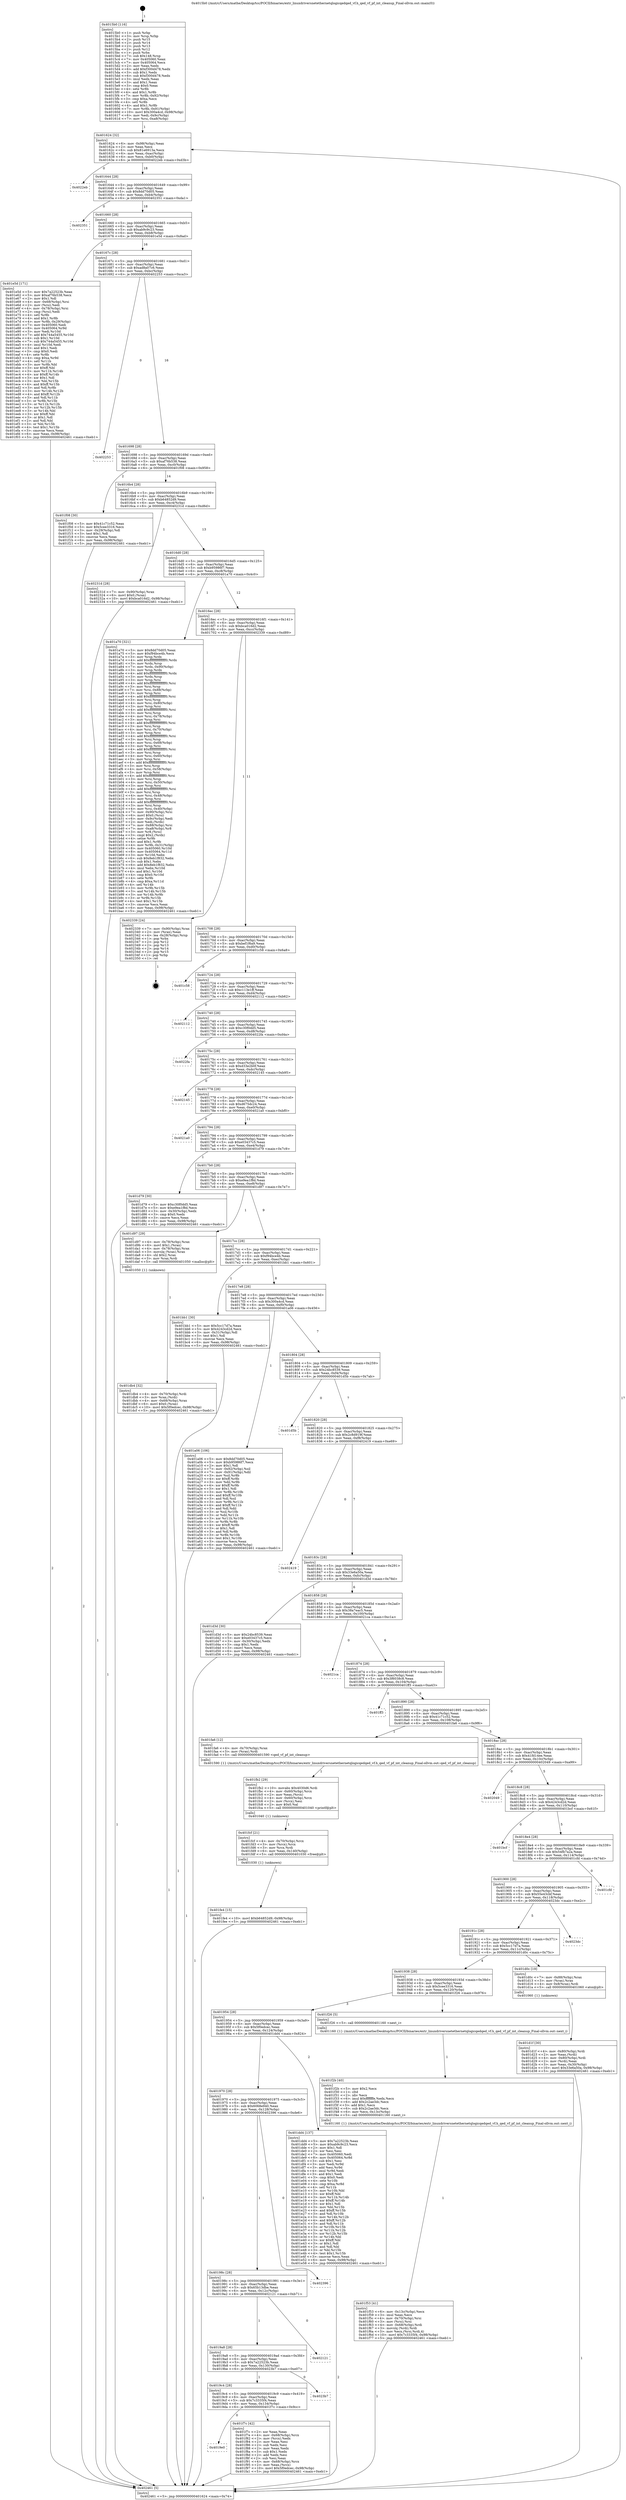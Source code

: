 digraph "0x4015b0" {
  label = "0x4015b0 (/mnt/c/Users/mathe/Desktop/tcc/POCII/binaries/extr_linuxdriversnetethernetqlogicqedqed_vf.h_qed_vf_pf_int_cleanup_Final-ollvm.out::main(0))"
  labelloc = "t"
  node[shape=record]

  Entry [label="",width=0.3,height=0.3,shape=circle,fillcolor=black,style=filled]
  "0x401624" [label="{
     0x401624 [32]\l
     | [instrs]\l
     &nbsp;&nbsp;0x401624 \<+6\>: mov -0x98(%rbp),%eax\l
     &nbsp;&nbsp;0x40162a \<+2\>: mov %eax,%ecx\l
     &nbsp;&nbsp;0x40162c \<+6\>: sub $0x81e6913a,%ecx\l
     &nbsp;&nbsp;0x401632 \<+6\>: mov %eax,-0xac(%rbp)\l
     &nbsp;&nbsp;0x401638 \<+6\>: mov %ecx,-0xb0(%rbp)\l
     &nbsp;&nbsp;0x40163e \<+6\>: je 00000000004022eb \<main+0xd3b\>\l
  }"]
  "0x4022eb" [label="{
     0x4022eb\l
  }", style=dashed]
  "0x401644" [label="{
     0x401644 [28]\l
     | [instrs]\l
     &nbsp;&nbsp;0x401644 \<+5\>: jmp 0000000000401649 \<main+0x99\>\l
     &nbsp;&nbsp;0x401649 \<+6\>: mov -0xac(%rbp),%eax\l
     &nbsp;&nbsp;0x40164f \<+5\>: sub $0x8dd70d05,%eax\l
     &nbsp;&nbsp;0x401654 \<+6\>: mov %eax,-0xb4(%rbp)\l
     &nbsp;&nbsp;0x40165a \<+6\>: je 0000000000402351 \<main+0xda1\>\l
  }"]
  Exit [label="",width=0.3,height=0.3,shape=circle,fillcolor=black,style=filled,peripheries=2]
  "0x402351" [label="{
     0x402351\l
  }", style=dashed]
  "0x401660" [label="{
     0x401660 [28]\l
     | [instrs]\l
     &nbsp;&nbsp;0x401660 \<+5\>: jmp 0000000000401665 \<main+0xb5\>\l
     &nbsp;&nbsp;0x401665 \<+6\>: mov -0xac(%rbp),%eax\l
     &nbsp;&nbsp;0x40166b \<+5\>: sub $0xab9c9c23,%eax\l
     &nbsp;&nbsp;0x401670 \<+6\>: mov %eax,-0xb8(%rbp)\l
     &nbsp;&nbsp;0x401676 \<+6\>: je 0000000000401e5d \<main+0x8ad\>\l
  }"]
  "0x401fe4" [label="{
     0x401fe4 [15]\l
     | [instrs]\l
     &nbsp;&nbsp;0x401fe4 \<+10\>: movl $0xb64852d9,-0x98(%rbp)\l
     &nbsp;&nbsp;0x401fee \<+5\>: jmp 0000000000402461 \<main+0xeb1\>\l
  }"]
  "0x401e5d" [label="{
     0x401e5d [171]\l
     | [instrs]\l
     &nbsp;&nbsp;0x401e5d \<+5\>: mov $0x7a22523b,%eax\l
     &nbsp;&nbsp;0x401e62 \<+5\>: mov $0xaf76b538,%ecx\l
     &nbsp;&nbsp;0x401e67 \<+2\>: mov $0x1,%dl\l
     &nbsp;&nbsp;0x401e69 \<+4\>: mov -0x68(%rbp),%rsi\l
     &nbsp;&nbsp;0x401e6d \<+2\>: mov (%rsi),%edi\l
     &nbsp;&nbsp;0x401e6f \<+4\>: mov -0x78(%rbp),%rsi\l
     &nbsp;&nbsp;0x401e73 \<+2\>: cmp (%rsi),%edi\l
     &nbsp;&nbsp;0x401e75 \<+4\>: setl %r8b\l
     &nbsp;&nbsp;0x401e79 \<+4\>: and $0x1,%r8b\l
     &nbsp;&nbsp;0x401e7d \<+4\>: mov %r8b,-0x29(%rbp)\l
     &nbsp;&nbsp;0x401e81 \<+7\>: mov 0x405060,%edi\l
     &nbsp;&nbsp;0x401e88 \<+8\>: mov 0x405064,%r9d\l
     &nbsp;&nbsp;0x401e90 \<+3\>: mov %edi,%r10d\l
     &nbsp;&nbsp;0x401e93 \<+7\>: add $0x744a5455,%r10d\l
     &nbsp;&nbsp;0x401e9a \<+4\>: sub $0x1,%r10d\l
     &nbsp;&nbsp;0x401e9e \<+7\>: sub $0x744a5455,%r10d\l
     &nbsp;&nbsp;0x401ea5 \<+4\>: imul %r10d,%edi\l
     &nbsp;&nbsp;0x401ea9 \<+3\>: and $0x1,%edi\l
     &nbsp;&nbsp;0x401eac \<+3\>: cmp $0x0,%edi\l
     &nbsp;&nbsp;0x401eaf \<+4\>: sete %r8b\l
     &nbsp;&nbsp;0x401eb3 \<+4\>: cmp $0xa,%r9d\l
     &nbsp;&nbsp;0x401eb7 \<+4\>: setl %r11b\l
     &nbsp;&nbsp;0x401ebb \<+3\>: mov %r8b,%bl\l
     &nbsp;&nbsp;0x401ebe \<+3\>: xor $0xff,%bl\l
     &nbsp;&nbsp;0x401ec1 \<+3\>: mov %r11b,%r14b\l
     &nbsp;&nbsp;0x401ec4 \<+4\>: xor $0xff,%r14b\l
     &nbsp;&nbsp;0x401ec8 \<+3\>: xor $0x1,%dl\l
     &nbsp;&nbsp;0x401ecb \<+3\>: mov %bl,%r15b\l
     &nbsp;&nbsp;0x401ece \<+4\>: and $0xff,%r15b\l
     &nbsp;&nbsp;0x401ed2 \<+3\>: and %dl,%r8b\l
     &nbsp;&nbsp;0x401ed5 \<+3\>: mov %r14b,%r12b\l
     &nbsp;&nbsp;0x401ed8 \<+4\>: and $0xff,%r12b\l
     &nbsp;&nbsp;0x401edc \<+3\>: and %dl,%r11b\l
     &nbsp;&nbsp;0x401edf \<+3\>: or %r8b,%r15b\l
     &nbsp;&nbsp;0x401ee2 \<+3\>: or %r11b,%r12b\l
     &nbsp;&nbsp;0x401ee5 \<+3\>: xor %r12b,%r15b\l
     &nbsp;&nbsp;0x401ee8 \<+3\>: or %r14b,%bl\l
     &nbsp;&nbsp;0x401eeb \<+3\>: xor $0xff,%bl\l
     &nbsp;&nbsp;0x401eee \<+3\>: or $0x1,%dl\l
     &nbsp;&nbsp;0x401ef1 \<+2\>: and %dl,%bl\l
     &nbsp;&nbsp;0x401ef3 \<+3\>: or %bl,%r15b\l
     &nbsp;&nbsp;0x401ef6 \<+4\>: test $0x1,%r15b\l
     &nbsp;&nbsp;0x401efa \<+3\>: cmovne %ecx,%eax\l
     &nbsp;&nbsp;0x401efd \<+6\>: mov %eax,-0x98(%rbp)\l
     &nbsp;&nbsp;0x401f03 \<+5\>: jmp 0000000000402461 \<main+0xeb1\>\l
  }"]
  "0x40167c" [label="{
     0x40167c [28]\l
     | [instrs]\l
     &nbsp;&nbsp;0x40167c \<+5\>: jmp 0000000000401681 \<main+0xd1\>\l
     &nbsp;&nbsp;0x401681 \<+6\>: mov -0xac(%rbp),%eax\l
     &nbsp;&nbsp;0x401687 \<+5\>: sub $0xad8a07c6,%eax\l
     &nbsp;&nbsp;0x40168c \<+6\>: mov %eax,-0xbc(%rbp)\l
     &nbsp;&nbsp;0x401692 \<+6\>: je 0000000000402253 \<main+0xca3\>\l
  }"]
  "0x401fcf" [label="{
     0x401fcf [21]\l
     | [instrs]\l
     &nbsp;&nbsp;0x401fcf \<+4\>: mov -0x70(%rbp),%rcx\l
     &nbsp;&nbsp;0x401fd3 \<+3\>: mov (%rcx),%rcx\l
     &nbsp;&nbsp;0x401fd6 \<+3\>: mov %rcx,%rdi\l
     &nbsp;&nbsp;0x401fd9 \<+6\>: mov %eax,-0x140(%rbp)\l
     &nbsp;&nbsp;0x401fdf \<+5\>: call 0000000000401030 \<free@plt\>\l
     | [calls]\l
     &nbsp;&nbsp;0x401030 \{1\} (unknown)\l
  }"]
  "0x402253" [label="{
     0x402253\l
  }", style=dashed]
  "0x401698" [label="{
     0x401698 [28]\l
     | [instrs]\l
     &nbsp;&nbsp;0x401698 \<+5\>: jmp 000000000040169d \<main+0xed\>\l
     &nbsp;&nbsp;0x40169d \<+6\>: mov -0xac(%rbp),%eax\l
     &nbsp;&nbsp;0x4016a3 \<+5\>: sub $0xaf76b538,%eax\l
     &nbsp;&nbsp;0x4016a8 \<+6\>: mov %eax,-0xc0(%rbp)\l
     &nbsp;&nbsp;0x4016ae \<+6\>: je 0000000000401f08 \<main+0x958\>\l
  }"]
  "0x401fb2" [label="{
     0x401fb2 [29]\l
     | [instrs]\l
     &nbsp;&nbsp;0x401fb2 \<+10\>: movabs $0x4030d6,%rdi\l
     &nbsp;&nbsp;0x401fbc \<+4\>: mov -0x60(%rbp),%rcx\l
     &nbsp;&nbsp;0x401fc0 \<+2\>: mov %eax,(%rcx)\l
     &nbsp;&nbsp;0x401fc2 \<+4\>: mov -0x60(%rbp),%rcx\l
     &nbsp;&nbsp;0x401fc6 \<+2\>: mov (%rcx),%esi\l
     &nbsp;&nbsp;0x401fc8 \<+2\>: mov $0x0,%al\l
     &nbsp;&nbsp;0x401fca \<+5\>: call 0000000000401040 \<printf@plt\>\l
     | [calls]\l
     &nbsp;&nbsp;0x401040 \{1\} (unknown)\l
  }"]
  "0x401f08" [label="{
     0x401f08 [30]\l
     | [instrs]\l
     &nbsp;&nbsp;0x401f08 \<+5\>: mov $0x41c71c52,%eax\l
     &nbsp;&nbsp;0x401f0d \<+5\>: mov $0x5cee3316,%ecx\l
     &nbsp;&nbsp;0x401f12 \<+3\>: mov -0x29(%rbp),%dl\l
     &nbsp;&nbsp;0x401f15 \<+3\>: test $0x1,%dl\l
     &nbsp;&nbsp;0x401f18 \<+3\>: cmovne %ecx,%eax\l
     &nbsp;&nbsp;0x401f1b \<+6\>: mov %eax,-0x98(%rbp)\l
     &nbsp;&nbsp;0x401f21 \<+5\>: jmp 0000000000402461 \<main+0xeb1\>\l
  }"]
  "0x4016b4" [label="{
     0x4016b4 [28]\l
     | [instrs]\l
     &nbsp;&nbsp;0x4016b4 \<+5\>: jmp 00000000004016b9 \<main+0x109\>\l
     &nbsp;&nbsp;0x4016b9 \<+6\>: mov -0xac(%rbp),%eax\l
     &nbsp;&nbsp;0x4016bf \<+5\>: sub $0xb64852d9,%eax\l
     &nbsp;&nbsp;0x4016c4 \<+6\>: mov %eax,-0xc4(%rbp)\l
     &nbsp;&nbsp;0x4016ca \<+6\>: je 000000000040231d \<main+0xd6d\>\l
  }"]
  "0x4019e0" [label="{
     0x4019e0\l
  }", style=dashed]
  "0x40231d" [label="{
     0x40231d [28]\l
     | [instrs]\l
     &nbsp;&nbsp;0x40231d \<+7\>: mov -0x90(%rbp),%rax\l
     &nbsp;&nbsp;0x402324 \<+6\>: movl $0x0,(%rax)\l
     &nbsp;&nbsp;0x40232a \<+10\>: movl $0xbca016d2,-0x98(%rbp)\l
     &nbsp;&nbsp;0x402334 \<+5\>: jmp 0000000000402461 \<main+0xeb1\>\l
  }"]
  "0x4016d0" [label="{
     0x4016d0 [28]\l
     | [instrs]\l
     &nbsp;&nbsp;0x4016d0 \<+5\>: jmp 00000000004016d5 \<main+0x125\>\l
     &nbsp;&nbsp;0x4016d5 \<+6\>: mov -0xac(%rbp),%eax\l
     &nbsp;&nbsp;0x4016db \<+5\>: sub $0xb95986f7,%eax\l
     &nbsp;&nbsp;0x4016e0 \<+6\>: mov %eax,-0xc8(%rbp)\l
     &nbsp;&nbsp;0x4016e6 \<+6\>: je 0000000000401a70 \<main+0x4c0\>\l
  }"]
  "0x401f7c" [label="{
     0x401f7c [42]\l
     | [instrs]\l
     &nbsp;&nbsp;0x401f7c \<+2\>: xor %eax,%eax\l
     &nbsp;&nbsp;0x401f7e \<+4\>: mov -0x68(%rbp),%rcx\l
     &nbsp;&nbsp;0x401f82 \<+2\>: mov (%rcx),%edx\l
     &nbsp;&nbsp;0x401f84 \<+2\>: mov %eax,%esi\l
     &nbsp;&nbsp;0x401f86 \<+2\>: sub %edx,%esi\l
     &nbsp;&nbsp;0x401f88 \<+2\>: mov %eax,%edx\l
     &nbsp;&nbsp;0x401f8a \<+3\>: sub $0x1,%edx\l
     &nbsp;&nbsp;0x401f8d \<+2\>: add %edx,%esi\l
     &nbsp;&nbsp;0x401f8f \<+2\>: sub %esi,%eax\l
     &nbsp;&nbsp;0x401f91 \<+4\>: mov -0x68(%rbp),%rcx\l
     &nbsp;&nbsp;0x401f95 \<+2\>: mov %eax,(%rcx)\l
     &nbsp;&nbsp;0x401f97 \<+10\>: movl $0x5f0edcec,-0x98(%rbp)\l
     &nbsp;&nbsp;0x401fa1 \<+5\>: jmp 0000000000402461 \<main+0xeb1\>\l
  }"]
  "0x401a70" [label="{
     0x401a70 [321]\l
     | [instrs]\l
     &nbsp;&nbsp;0x401a70 \<+5\>: mov $0x8dd70d05,%eax\l
     &nbsp;&nbsp;0x401a75 \<+5\>: mov $0xf94bce4b,%ecx\l
     &nbsp;&nbsp;0x401a7a \<+3\>: mov %rsp,%rdx\l
     &nbsp;&nbsp;0x401a7d \<+4\>: add $0xfffffffffffffff0,%rdx\l
     &nbsp;&nbsp;0x401a81 \<+3\>: mov %rdx,%rsp\l
     &nbsp;&nbsp;0x401a84 \<+7\>: mov %rdx,-0x90(%rbp)\l
     &nbsp;&nbsp;0x401a8b \<+3\>: mov %rsp,%rdx\l
     &nbsp;&nbsp;0x401a8e \<+4\>: add $0xfffffffffffffff0,%rdx\l
     &nbsp;&nbsp;0x401a92 \<+3\>: mov %rdx,%rsp\l
     &nbsp;&nbsp;0x401a95 \<+3\>: mov %rsp,%rsi\l
     &nbsp;&nbsp;0x401a98 \<+4\>: add $0xfffffffffffffff0,%rsi\l
     &nbsp;&nbsp;0x401a9c \<+3\>: mov %rsi,%rsp\l
     &nbsp;&nbsp;0x401a9f \<+7\>: mov %rsi,-0x88(%rbp)\l
     &nbsp;&nbsp;0x401aa6 \<+3\>: mov %rsp,%rsi\l
     &nbsp;&nbsp;0x401aa9 \<+4\>: add $0xfffffffffffffff0,%rsi\l
     &nbsp;&nbsp;0x401aad \<+3\>: mov %rsi,%rsp\l
     &nbsp;&nbsp;0x401ab0 \<+4\>: mov %rsi,-0x80(%rbp)\l
     &nbsp;&nbsp;0x401ab4 \<+3\>: mov %rsp,%rsi\l
     &nbsp;&nbsp;0x401ab7 \<+4\>: add $0xfffffffffffffff0,%rsi\l
     &nbsp;&nbsp;0x401abb \<+3\>: mov %rsi,%rsp\l
     &nbsp;&nbsp;0x401abe \<+4\>: mov %rsi,-0x78(%rbp)\l
     &nbsp;&nbsp;0x401ac2 \<+3\>: mov %rsp,%rsi\l
     &nbsp;&nbsp;0x401ac5 \<+4\>: add $0xfffffffffffffff0,%rsi\l
     &nbsp;&nbsp;0x401ac9 \<+3\>: mov %rsi,%rsp\l
     &nbsp;&nbsp;0x401acc \<+4\>: mov %rsi,-0x70(%rbp)\l
     &nbsp;&nbsp;0x401ad0 \<+3\>: mov %rsp,%rsi\l
     &nbsp;&nbsp;0x401ad3 \<+4\>: add $0xfffffffffffffff0,%rsi\l
     &nbsp;&nbsp;0x401ad7 \<+3\>: mov %rsi,%rsp\l
     &nbsp;&nbsp;0x401ada \<+4\>: mov %rsi,-0x68(%rbp)\l
     &nbsp;&nbsp;0x401ade \<+3\>: mov %rsp,%rsi\l
     &nbsp;&nbsp;0x401ae1 \<+4\>: add $0xfffffffffffffff0,%rsi\l
     &nbsp;&nbsp;0x401ae5 \<+3\>: mov %rsi,%rsp\l
     &nbsp;&nbsp;0x401ae8 \<+4\>: mov %rsi,-0x60(%rbp)\l
     &nbsp;&nbsp;0x401aec \<+3\>: mov %rsp,%rsi\l
     &nbsp;&nbsp;0x401aef \<+4\>: add $0xfffffffffffffff0,%rsi\l
     &nbsp;&nbsp;0x401af3 \<+3\>: mov %rsi,%rsp\l
     &nbsp;&nbsp;0x401af6 \<+4\>: mov %rsi,-0x58(%rbp)\l
     &nbsp;&nbsp;0x401afa \<+3\>: mov %rsp,%rsi\l
     &nbsp;&nbsp;0x401afd \<+4\>: add $0xfffffffffffffff0,%rsi\l
     &nbsp;&nbsp;0x401b01 \<+3\>: mov %rsi,%rsp\l
     &nbsp;&nbsp;0x401b04 \<+4\>: mov %rsi,-0x50(%rbp)\l
     &nbsp;&nbsp;0x401b08 \<+3\>: mov %rsp,%rsi\l
     &nbsp;&nbsp;0x401b0b \<+4\>: add $0xfffffffffffffff0,%rsi\l
     &nbsp;&nbsp;0x401b0f \<+3\>: mov %rsi,%rsp\l
     &nbsp;&nbsp;0x401b12 \<+4\>: mov %rsi,-0x48(%rbp)\l
     &nbsp;&nbsp;0x401b16 \<+3\>: mov %rsp,%rsi\l
     &nbsp;&nbsp;0x401b19 \<+4\>: add $0xfffffffffffffff0,%rsi\l
     &nbsp;&nbsp;0x401b1d \<+3\>: mov %rsi,%rsp\l
     &nbsp;&nbsp;0x401b20 \<+4\>: mov %rsi,-0x40(%rbp)\l
     &nbsp;&nbsp;0x401b24 \<+7\>: mov -0x90(%rbp),%rsi\l
     &nbsp;&nbsp;0x401b2b \<+6\>: movl $0x0,(%rsi)\l
     &nbsp;&nbsp;0x401b31 \<+6\>: mov -0x9c(%rbp),%edi\l
     &nbsp;&nbsp;0x401b37 \<+2\>: mov %edi,(%rdx)\l
     &nbsp;&nbsp;0x401b39 \<+7\>: mov -0x88(%rbp),%rsi\l
     &nbsp;&nbsp;0x401b40 \<+7\>: mov -0xa8(%rbp),%r8\l
     &nbsp;&nbsp;0x401b47 \<+3\>: mov %r8,(%rsi)\l
     &nbsp;&nbsp;0x401b4a \<+3\>: cmpl $0x2,(%rdx)\l
     &nbsp;&nbsp;0x401b4d \<+4\>: setne %r9b\l
     &nbsp;&nbsp;0x401b51 \<+4\>: and $0x1,%r9b\l
     &nbsp;&nbsp;0x401b55 \<+4\>: mov %r9b,-0x31(%rbp)\l
     &nbsp;&nbsp;0x401b59 \<+8\>: mov 0x405060,%r10d\l
     &nbsp;&nbsp;0x401b61 \<+8\>: mov 0x405064,%r11d\l
     &nbsp;&nbsp;0x401b69 \<+3\>: mov %r10d,%ebx\l
     &nbsp;&nbsp;0x401b6c \<+6\>: sub $0x8eb1f832,%ebx\l
     &nbsp;&nbsp;0x401b72 \<+3\>: sub $0x1,%ebx\l
     &nbsp;&nbsp;0x401b75 \<+6\>: add $0x8eb1f832,%ebx\l
     &nbsp;&nbsp;0x401b7b \<+4\>: imul %ebx,%r10d\l
     &nbsp;&nbsp;0x401b7f \<+4\>: and $0x1,%r10d\l
     &nbsp;&nbsp;0x401b83 \<+4\>: cmp $0x0,%r10d\l
     &nbsp;&nbsp;0x401b87 \<+4\>: sete %r9b\l
     &nbsp;&nbsp;0x401b8b \<+4\>: cmp $0xa,%r11d\l
     &nbsp;&nbsp;0x401b8f \<+4\>: setl %r14b\l
     &nbsp;&nbsp;0x401b93 \<+3\>: mov %r9b,%r15b\l
     &nbsp;&nbsp;0x401b96 \<+3\>: and %r14b,%r15b\l
     &nbsp;&nbsp;0x401b99 \<+3\>: xor %r14b,%r9b\l
     &nbsp;&nbsp;0x401b9c \<+3\>: or %r9b,%r15b\l
     &nbsp;&nbsp;0x401b9f \<+4\>: test $0x1,%r15b\l
     &nbsp;&nbsp;0x401ba3 \<+3\>: cmovne %ecx,%eax\l
     &nbsp;&nbsp;0x401ba6 \<+6\>: mov %eax,-0x98(%rbp)\l
     &nbsp;&nbsp;0x401bac \<+5\>: jmp 0000000000402461 \<main+0xeb1\>\l
  }"]
  "0x4016ec" [label="{
     0x4016ec [28]\l
     | [instrs]\l
     &nbsp;&nbsp;0x4016ec \<+5\>: jmp 00000000004016f1 \<main+0x141\>\l
     &nbsp;&nbsp;0x4016f1 \<+6\>: mov -0xac(%rbp),%eax\l
     &nbsp;&nbsp;0x4016f7 \<+5\>: sub $0xbca016d2,%eax\l
     &nbsp;&nbsp;0x4016fc \<+6\>: mov %eax,-0xcc(%rbp)\l
     &nbsp;&nbsp;0x401702 \<+6\>: je 0000000000402339 \<main+0xd89\>\l
  }"]
  "0x4019c4" [label="{
     0x4019c4 [28]\l
     | [instrs]\l
     &nbsp;&nbsp;0x4019c4 \<+5\>: jmp 00000000004019c9 \<main+0x419\>\l
     &nbsp;&nbsp;0x4019c9 \<+6\>: mov -0xac(%rbp),%eax\l
     &nbsp;&nbsp;0x4019cf \<+5\>: sub $0x7c3335f4,%eax\l
     &nbsp;&nbsp;0x4019d4 \<+6\>: mov %eax,-0x134(%rbp)\l
     &nbsp;&nbsp;0x4019da \<+6\>: je 0000000000401f7c \<main+0x9cc\>\l
  }"]
  "0x402339" [label="{
     0x402339 [24]\l
     | [instrs]\l
     &nbsp;&nbsp;0x402339 \<+7\>: mov -0x90(%rbp),%rax\l
     &nbsp;&nbsp;0x402340 \<+2\>: mov (%rax),%eax\l
     &nbsp;&nbsp;0x402342 \<+4\>: lea -0x28(%rbp),%rsp\l
     &nbsp;&nbsp;0x402346 \<+1\>: pop %rbx\l
     &nbsp;&nbsp;0x402347 \<+2\>: pop %r12\l
     &nbsp;&nbsp;0x402349 \<+2\>: pop %r13\l
     &nbsp;&nbsp;0x40234b \<+2\>: pop %r14\l
     &nbsp;&nbsp;0x40234d \<+2\>: pop %r15\l
     &nbsp;&nbsp;0x40234f \<+1\>: pop %rbp\l
     &nbsp;&nbsp;0x402350 \<+1\>: ret\l
  }"]
  "0x401708" [label="{
     0x401708 [28]\l
     | [instrs]\l
     &nbsp;&nbsp;0x401708 \<+5\>: jmp 000000000040170d \<main+0x15d\>\l
     &nbsp;&nbsp;0x40170d \<+6\>: mov -0xac(%rbp),%eax\l
     &nbsp;&nbsp;0x401713 \<+5\>: sub $0xbef1f6a9,%eax\l
     &nbsp;&nbsp;0x401718 \<+6\>: mov %eax,-0xd0(%rbp)\l
     &nbsp;&nbsp;0x40171e \<+6\>: je 0000000000401c58 \<main+0x6a8\>\l
  }"]
  "0x4023b7" [label="{
     0x4023b7\l
  }", style=dashed]
  "0x401c58" [label="{
     0x401c58\l
  }", style=dashed]
  "0x401724" [label="{
     0x401724 [28]\l
     | [instrs]\l
     &nbsp;&nbsp;0x401724 \<+5\>: jmp 0000000000401729 \<main+0x179\>\l
     &nbsp;&nbsp;0x401729 \<+6\>: mov -0xac(%rbp),%eax\l
     &nbsp;&nbsp;0x40172f \<+5\>: sub $0xc113e1ff,%eax\l
     &nbsp;&nbsp;0x401734 \<+6\>: mov %eax,-0xd4(%rbp)\l
     &nbsp;&nbsp;0x40173a \<+6\>: je 0000000000402112 \<main+0xb62\>\l
  }"]
  "0x4019a8" [label="{
     0x4019a8 [28]\l
     | [instrs]\l
     &nbsp;&nbsp;0x4019a8 \<+5\>: jmp 00000000004019ad \<main+0x3fd\>\l
     &nbsp;&nbsp;0x4019ad \<+6\>: mov -0xac(%rbp),%eax\l
     &nbsp;&nbsp;0x4019b3 \<+5\>: sub $0x7a22523b,%eax\l
     &nbsp;&nbsp;0x4019b8 \<+6\>: mov %eax,-0x130(%rbp)\l
     &nbsp;&nbsp;0x4019be \<+6\>: je 00000000004023b7 \<main+0xe07\>\l
  }"]
  "0x402112" [label="{
     0x402112\l
  }", style=dashed]
  "0x401740" [label="{
     0x401740 [28]\l
     | [instrs]\l
     &nbsp;&nbsp;0x401740 \<+5\>: jmp 0000000000401745 \<main+0x195\>\l
     &nbsp;&nbsp;0x401745 \<+6\>: mov -0xac(%rbp),%eax\l
     &nbsp;&nbsp;0x40174b \<+5\>: sub $0xc30f0dd5,%eax\l
     &nbsp;&nbsp;0x401750 \<+6\>: mov %eax,-0xd8(%rbp)\l
     &nbsp;&nbsp;0x401756 \<+6\>: je 00000000004022fa \<main+0xd4a\>\l
  }"]
  "0x402121" [label="{
     0x402121\l
  }", style=dashed]
  "0x4022fa" [label="{
     0x4022fa\l
  }", style=dashed]
  "0x40175c" [label="{
     0x40175c [28]\l
     | [instrs]\l
     &nbsp;&nbsp;0x40175c \<+5\>: jmp 0000000000401761 \<main+0x1b1\>\l
     &nbsp;&nbsp;0x401761 \<+6\>: mov -0xac(%rbp),%eax\l
     &nbsp;&nbsp;0x401767 \<+5\>: sub $0xd33e2b0f,%eax\l
     &nbsp;&nbsp;0x40176c \<+6\>: mov %eax,-0xdc(%rbp)\l
     &nbsp;&nbsp;0x401772 \<+6\>: je 0000000000402145 \<main+0xb95\>\l
  }"]
  "0x40198c" [label="{
     0x40198c [28]\l
     | [instrs]\l
     &nbsp;&nbsp;0x40198c \<+5\>: jmp 0000000000401991 \<main+0x3e1\>\l
     &nbsp;&nbsp;0x401991 \<+6\>: mov -0xac(%rbp),%eax\l
     &nbsp;&nbsp;0x401997 \<+5\>: sub $0x65b13dbe,%eax\l
     &nbsp;&nbsp;0x40199c \<+6\>: mov %eax,-0x12c(%rbp)\l
     &nbsp;&nbsp;0x4019a2 \<+6\>: je 0000000000402121 \<main+0xb71\>\l
  }"]
  "0x402145" [label="{
     0x402145\l
  }", style=dashed]
  "0x401778" [label="{
     0x401778 [28]\l
     | [instrs]\l
     &nbsp;&nbsp;0x401778 \<+5\>: jmp 000000000040177d \<main+0x1cd\>\l
     &nbsp;&nbsp;0x40177d \<+6\>: mov -0xac(%rbp),%eax\l
     &nbsp;&nbsp;0x401783 \<+5\>: sub $0xd675dc24,%eax\l
     &nbsp;&nbsp;0x401788 \<+6\>: mov %eax,-0xe0(%rbp)\l
     &nbsp;&nbsp;0x40178e \<+6\>: je 00000000004021a0 \<main+0xbf0\>\l
  }"]
  "0x402396" [label="{
     0x402396\l
  }", style=dashed]
  "0x4021a0" [label="{
     0x4021a0\l
  }", style=dashed]
  "0x401794" [label="{
     0x401794 [28]\l
     | [instrs]\l
     &nbsp;&nbsp;0x401794 \<+5\>: jmp 0000000000401799 \<main+0x1e9\>\l
     &nbsp;&nbsp;0x401799 \<+6\>: mov -0xac(%rbp),%eax\l
     &nbsp;&nbsp;0x40179f \<+5\>: sub $0xe03437c5,%eax\l
     &nbsp;&nbsp;0x4017a4 \<+6\>: mov %eax,-0xe4(%rbp)\l
     &nbsp;&nbsp;0x4017aa \<+6\>: je 0000000000401d79 \<main+0x7c9\>\l
  }"]
  "0x401f53" [label="{
     0x401f53 [41]\l
     | [instrs]\l
     &nbsp;&nbsp;0x401f53 \<+6\>: mov -0x13c(%rbp),%ecx\l
     &nbsp;&nbsp;0x401f59 \<+3\>: imul %eax,%ecx\l
     &nbsp;&nbsp;0x401f5c \<+4\>: mov -0x70(%rbp),%rsi\l
     &nbsp;&nbsp;0x401f60 \<+3\>: mov (%rsi),%rsi\l
     &nbsp;&nbsp;0x401f63 \<+4\>: mov -0x68(%rbp),%rdi\l
     &nbsp;&nbsp;0x401f67 \<+3\>: movslq (%rdi),%rdi\l
     &nbsp;&nbsp;0x401f6a \<+3\>: mov %ecx,(%rsi,%rdi,4)\l
     &nbsp;&nbsp;0x401f6d \<+10\>: movl $0x7c3335f4,-0x98(%rbp)\l
     &nbsp;&nbsp;0x401f77 \<+5\>: jmp 0000000000402461 \<main+0xeb1\>\l
  }"]
  "0x401d79" [label="{
     0x401d79 [30]\l
     | [instrs]\l
     &nbsp;&nbsp;0x401d79 \<+5\>: mov $0xc30f0dd5,%eax\l
     &nbsp;&nbsp;0x401d7e \<+5\>: mov $0xe9ea1f8d,%ecx\l
     &nbsp;&nbsp;0x401d83 \<+3\>: mov -0x30(%rbp),%edx\l
     &nbsp;&nbsp;0x401d86 \<+3\>: cmp $0x0,%edx\l
     &nbsp;&nbsp;0x401d89 \<+3\>: cmove %ecx,%eax\l
     &nbsp;&nbsp;0x401d8c \<+6\>: mov %eax,-0x98(%rbp)\l
     &nbsp;&nbsp;0x401d92 \<+5\>: jmp 0000000000402461 \<main+0xeb1\>\l
  }"]
  "0x4017b0" [label="{
     0x4017b0 [28]\l
     | [instrs]\l
     &nbsp;&nbsp;0x4017b0 \<+5\>: jmp 00000000004017b5 \<main+0x205\>\l
     &nbsp;&nbsp;0x4017b5 \<+6\>: mov -0xac(%rbp),%eax\l
     &nbsp;&nbsp;0x4017bb \<+5\>: sub $0xe9ea1f8d,%eax\l
     &nbsp;&nbsp;0x4017c0 \<+6\>: mov %eax,-0xe8(%rbp)\l
     &nbsp;&nbsp;0x4017c6 \<+6\>: je 0000000000401d97 \<main+0x7e7\>\l
  }"]
  "0x401f2b" [label="{
     0x401f2b [40]\l
     | [instrs]\l
     &nbsp;&nbsp;0x401f2b \<+5\>: mov $0x2,%ecx\l
     &nbsp;&nbsp;0x401f30 \<+1\>: cltd\l
     &nbsp;&nbsp;0x401f31 \<+2\>: idiv %ecx\l
     &nbsp;&nbsp;0x401f33 \<+6\>: imul $0xfffffffe,%edx,%ecx\l
     &nbsp;&nbsp;0x401f39 \<+6\>: add $0x2c2ae3dc,%ecx\l
     &nbsp;&nbsp;0x401f3f \<+3\>: add $0x1,%ecx\l
     &nbsp;&nbsp;0x401f42 \<+6\>: sub $0x2c2ae3dc,%ecx\l
     &nbsp;&nbsp;0x401f48 \<+6\>: mov %ecx,-0x13c(%rbp)\l
     &nbsp;&nbsp;0x401f4e \<+5\>: call 0000000000401160 \<next_i\>\l
     | [calls]\l
     &nbsp;&nbsp;0x401160 \{1\} (/mnt/c/Users/mathe/Desktop/tcc/POCII/binaries/extr_linuxdriversnetethernetqlogicqedqed_vf.h_qed_vf_pf_int_cleanup_Final-ollvm.out::next_i)\l
  }"]
  "0x401d97" [label="{
     0x401d97 [29]\l
     | [instrs]\l
     &nbsp;&nbsp;0x401d97 \<+4\>: mov -0x78(%rbp),%rax\l
     &nbsp;&nbsp;0x401d9b \<+6\>: movl $0x1,(%rax)\l
     &nbsp;&nbsp;0x401da1 \<+4\>: mov -0x78(%rbp),%rax\l
     &nbsp;&nbsp;0x401da5 \<+3\>: movslq (%rax),%rax\l
     &nbsp;&nbsp;0x401da8 \<+4\>: shl $0x2,%rax\l
     &nbsp;&nbsp;0x401dac \<+3\>: mov %rax,%rdi\l
     &nbsp;&nbsp;0x401daf \<+5\>: call 0000000000401050 \<malloc@plt\>\l
     | [calls]\l
     &nbsp;&nbsp;0x401050 \{1\} (unknown)\l
  }"]
  "0x4017cc" [label="{
     0x4017cc [28]\l
     | [instrs]\l
     &nbsp;&nbsp;0x4017cc \<+5\>: jmp 00000000004017d1 \<main+0x221\>\l
     &nbsp;&nbsp;0x4017d1 \<+6\>: mov -0xac(%rbp),%eax\l
     &nbsp;&nbsp;0x4017d7 \<+5\>: sub $0xf94bce4b,%eax\l
     &nbsp;&nbsp;0x4017dc \<+6\>: mov %eax,-0xec(%rbp)\l
     &nbsp;&nbsp;0x4017e2 \<+6\>: je 0000000000401bb1 \<main+0x601\>\l
  }"]
  "0x401970" [label="{
     0x401970 [28]\l
     | [instrs]\l
     &nbsp;&nbsp;0x401970 \<+5\>: jmp 0000000000401975 \<main+0x3c5\>\l
     &nbsp;&nbsp;0x401975 \<+6\>: mov -0xac(%rbp),%eax\l
     &nbsp;&nbsp;0x40197b \<+5\>: sub $0x6068e940,%eax\l
     &nbsp;&nbsp;0x401980 \<+6\>: mov %eax,-0x128(%rbp)\l
     &nbsp;&nbsp;0x401986 \<+6\>: je 0000000000402396 \<main+0xde6\>\l
  }"]
  "0x401bb1" [label="{
     0x401bb1 [30]\l
     | [instrs]\l
     &nbsp;&nbsp;0x401bb1 \<+5\>: mov $0x5cc17d7a,%eax\l
     &nbsp;&nbsp;0x401bb6 \<+5\>: mov $0x4243cd2d,%ecx\l
     &nbsp;&nbsp;0x401bbb \<+3\>: mov -0x31(%rbp),%dl\l
     &nbsp;&nbsp;0x401bbe \<+3\>: test $0x1,%dl\l
     &nbsp;&nbsp;0x401bc1 \<+3\>: cmovne %ecx,%eax\l
     &nbsp;&nbsp;0x401bc4 \<+6\>: mov %eax,-0x98(%rbp)\l
     &nbsp;&nbsp;0x401bca \<+5\>: jmp 0000000000402461 \<main+0xeb1\>\l
  }"]
  "0x4017e8" [label="{
     0x4017e8 [28]\l
     | [instrs]\l
     &nbsp;&nbsp;0x4017e8 \<+5\>: jmp 00000000004017ed \<main+0x23d\>\l
     &nbsp;&nbsp;0x4017ed \<+6\>: mov -0xac(%rbp),%eax\l
     &nbsp;&nbsp;0x4017f3 \<+5\>: sub $0x300a4cd,%eax\l
     &nbsp;&nbsp;0x4017f8 \<+6\>: mov %eax,-0xf0(%rbp)\l
     &nbsp;&nbsp;0x4017fe \<+6\>: je 0000000000401a06 \<main+0x456\>\l
  }"]
  "0x401dd4" [label="{
     0x401dd4 [137]\l
     | [instrs]\l
     &nbsp;&nbsp;0x401dd4 \<+5\>: mov $0x7a22523b,%eax\l
     &nbsp;&nbsp;0x401dd9 \<+5\>: mov $0xab9c9c23,%ecx\l
     &nbsp;&nbsp;0x401dde \<+2\>: mov $0x1,%dl\l
     &nbsp;&nbsp;0x401de0 \<+2\>: xor %esi,%esi\l
     &nbsp;&nbsp;0x401de2 \<+7\>: mov 0x405060,%edi\l
     &nbsp;&nbsp;0x401de9 \<+8\>: mov 0x405064,%r8d\l
     &nbsp;&nbsp;0x401df1 \<+3\>: sub $0x1,%esi\l
     &nbsp;&nbsp;0x401df4 \<+3\>: mov %edi,%r9d\l
     &nbsp;&nbsp;0x401df7 \<+3\>: add %esi,%r9d\l
     &nbsp;&nbsp;0x401dfa \<+4\>: imul %r9d,%edi\l
     &nbsp;&nbsp;0x401dfe \<+3\>: and $0x1,%edi\l
     &nbsp;&nbsp;0x401e01 \<+3\>: cmp $0x0,%edi\l
     &nbsp;&nbsp;0x401e04 \<+4\>: sete %r10b\l
     &nbsp;&nbsp;0x401e08 \<+4\>: cmp $0xa,%r8d\l
     &nbsp;&nbsp;0x401e0c \<+4\>: setl %r11b\l
     &nbsp;&nbsp;0x401e10 \<+3\>: mov %r10b,%bl\l
     &nbsp;&nbsp;0x401e13 \<+3\>: xor $0xff,%bl\l
     &nbsp;&nbsp;0x401e16 \<+3\>: mov %r11b,%r14b\l
     &nbsp;&nbsp;0x401e19 \<+4\>: xor $0xff,%r14b\l
     &nbsp;&nbsp;0x401e1d \<+3\>: xor $0x1,%dl\l
     &nbsp;&nbsp;0x401e20 \<+3\>: mov %bl,%r15b\l
     &nbsp;&nbsp;0x401e23 \<+4\>: and $0xff,%r15b\l
     &nbsp;&nbsp;0x401e27 \<+3\>: and %dl,%r10b\l
     &nbsp;&nbsp;0x401e2a \<+3\>: mov %r14b,%r12b\l
     &nbsp;&nbsp;0x401e2d \<+4\>: and $0xff,%r12b\l
     &nbsp;&nbsp;0x401e31 \<+3\>: and %dl,%r11b\l
     &nbsp;&nbsp;0x401e34 \<+3\>: or %r10b,%r15b\l
     &nbsp;&nbsp;0x401e37 \<+3\>: or %r11b,%r12b\l
     &nbsp;&nbsp;0x401e3a \<+3\>: xor %r12b,%r15b\l
     &nbsp;&nbsp;0x401e3d \<+3\>: or %r14b,%bl\l
     &nbsp;&nbsp;0x401e40 \<+3\>: xor $0xff,%bl\l
     &nbsp;&nbsp;0x401e43 \<+3\>: or $0x1,%dl\l
     &nbsp;&nbsp;0x401e46 \<+2\>: and %dl,%bl\l
     &nbsp;&nbsp;0x401e48 \<+3\>: or %bl,%r15b\l
     &nbsp;&nbsp;0x401e4b \<+4\>: test $0x1,%r15b\l
     &nbsp;&nbsp;0x401e4f \<+3\>: cmovne %ecx,%eax\l
     &nbsp;&nbsp;0x401e52 \<+6\>: mov %eax,-0x98(%rbp)\l
     &nbsp;&nbsp;0x401e58 \<+5\>: jmp 0000000000402461 \<main+0xeb1\>\l
  }"]
  "0x401a06" [label="{
     0x401a06 [106]\l
     | [instrs]\l
     &nbsp;&nbsp;0x401a06 \<+5\>: mov $0x8dd70d05,%eax\l
     &nbsp;&nbsp;0x401a0b \<+5\>: mov $0xb95986f7,%ecx\l
     &nbsp;&nbsp;0x401a10 \<+2\>: mov $0x1,%dl\l
     &nbsp;&nbsp;0x401a12 \<+7\>: mov -0x92(%rbp),%sil\l
     &nbsp;&nbsp;0x401a19 \<+7\>: mov -0x91(%rbp),%dil\l
     &nbsp;&nbsp;0x401a20 \<+3\>: mov %sil,%r8b\l
     &nbsp;&nbsp;0x401a23 \<+4\>: xor $0xff,%r8b\l
     &nbsp;&nbsp;0x401a27 \<+3\>: mov %dil,%r9b\l
     &nbsp;&nbsp;0x401a2a \<+4\>: xor $0xff,%r9b\l
     &nbsp;&nbsp;0x401a2e \<+3\>: xor $0x1,%dl\l
     &nbsp;&nbsp;0x401a31 \<+3\>: mov %r8b,%r10b\l
     &nbsp;&nbsp;0x401a34 \<+4\>: and $0xff,%r10b\l
     &nbsp;&nbsp;0x401a38 \<+3\>: and %dl,%sil\l
     &nbsp;&nbsp;0x401a3b \<+3\>: mov %r9b,%r11b\l
     &nbsp;&nbsp;0x401a3e \<+4\>: and $0xff,%r11b\l
     &nbsp;&nbsp;0x401a42 \<+3\>: and %dl,%dil\l
     &nbsp;&nbsp;0x401a45 \<+3\>: or %sil,%r10b\l
     &nbsp;&nbsp;0x401a48 \<+3\>: or %dil,%r11b\l
     &nbsp;&nbsp;0x401a4b \<+3\>: xor %r11b,%r10b\l
     &nbsp;&nbsp;0x401a4e \<+3\>: or %r9b,%r8b\l
     &nbsp;&nbsp;0x401a51 \<+4\>: xor $0xff,%r8b\l
     &nbsp;&nbsp;0x401a55 \<+3\>: or $0x1,%dl\l
     &nbsp;&nbsp;0x401a58 \<+3\>: and %dl,%r8b\l
     &nbsp;&nbsp;0x401a5b \<+3\>: or %r8b,%r10b\l
     &nbsp;&nbsp;0x401a5e \<+4\>: test $0x1,%r10b\l
     &nbsp;&nbsp;0x401a62 \<+3\>: cmovne %ecx,%eax\l
     &nbsp;&nbsp;0x401a65 \<+6\>: mov %eax,-0x98(%rbp)\l
     &nbsp;&nbsp;0x401a6b \<+5\>: jmp 0000000000402461 \<main+0xeb1\>\l
  }"]
  "0x401804" [label="{
     0x401804 [28]\l
     | [instrs]\l
     &nbsp;&nbsp;0x401804 \<+5\>: jmp 0000000000401809 \<main+0x259\>\l
     &nbsp;&nbsp;0x401809 \<+6\>: mov -0xac(%rbp),%eax\l
     &nbsp;&nbsp;0x40180f \<+5\>: sub $0x24bc8539,%eax\l
     &nbsp;&nbsp;0x401814 \<+6\>: mov %eax,-0xf4(%rbp)\l
     &nbsp;&nbsp;0x40181a \<+6\>: je 0000000000401d5b \<main+0x7ab\>\l
  }"]
  "0x402461" [label="{
     0x402461 [5]\l
     | [instrs]\l
     &nbsp;&nbsp;0x402461 \<+5\>: jmp 0000000000401624 \<main+0x74\>\l
  }"]
  "0x4015b0" [label="{
     0x4015b0 [116]\l
     | [instrs]\l
     &nbsp;&nbsp;0x4015b0 \<+1\>: push %rbp\l
     &nbsp;&nbsp;0x4015b1 \<+3\>: mov %rsp,%rbp\l
     &nbsp;&nbsp;0x4015b4 \<+2\>: push %r15\l
     &nbsp;&nbsp;0x4015b6 \<+2\>: push %r14\l
     &nbsp;&nbsp;0x4015b8 \<+2\>: push %r13\l
     &nbsp;&nbsp;0x4015ba \<+2\>: push %r12\l
     &nbsp;&nbsp;0x4015bc \<+1\>: push %rbx\l
     &nbsp;&nbsp;0x4015bd \<+7\>: sub $0x148,%rsp\l
     &nbsp;&nbsp;0x4015c4 \<+7\>: mov 0x405060,%eax\l
     &nbsp;&nbsp;0x4015cb \<+7\>: mov 0x405064,%ecx\l
     &nbsp;&nbsp;0x4015d2 \<+2\>: mov %eax,%edx\l
     &nbsp;&nbsp;0x4015d4 \<+6\>: add $0xf300d478,%edx\l
     &nbsp;&nbsp;0x4015da \<+3\>: sub $0x1,%edx\l
     &nbsp;&nbsp;0x4015dd \<+6\>: sub $0xf300d478,%edx\l
     &nbsp;&nbsp;0x4015e3 \<+3\>: imul %edx,%eax\l
     &nbsp;&nbsp;0x4015e6 \<+3\>: and $0x1,%eax\l
     &nbsp;&nbsp;0x4015e9 \<+3\>: cmp $0x0,%eax\l
     &nbsp;&nbsp;0x4015ec \<+4\>: sete %r8b\l
     &nbsp;&nbsp;0x4015f0 \<+4\>: and $0x1,%r8b\l
     &nbsp;&nbsp;0x4015f4 \<+7\>: mov %r8b,-0x92(%rbp)\l
     &nbsp;&nbsp;0x4015fb \<+3\>: cmp $0xa,%ecx\l
     &nbsp;&nbsp;0x4015fe \<+4\>: setl %r8b\l
     &nbsp;&nbsp;0x401602 \<+4\>: and $0x1,%r8b\l
     &nbsp;&nbsp;0x401606 \<+7\>: mov %r8b,-0x91(%rbp)\l
     &nbsp;&nbsp;0x40160d \<+10\>: movl $0x300a4cd,-0x98(%rbp)\l
     &nbsp;&nbsp;0x401617 \<+6\>: mov %edi,-0x9c(%rbp)\l
     &nbsp;&nbsp;0x40161d \<+7\>: mov %rsi,-0xa8(%rbp)\l
  }"]
  "0x401954" [label="{
     0x401954 [28]\l
     | [instrs]\l
     &nbsp;&nbsp;0x401954 \<+5\>: jmp 0000000000401959 \<main+0x3a9\>\l
     &nbsp;&nbsp;0x401959 \<+6\>: mov -0xac(%rbp),%eax\l
     &nbsp;&nbsp;0x40195f \<+5\>: sub $0x5f0edcec,%eax\l
     &nbsp;&nbsp;0x401964 \<+6\>: mov %eax,-0x124(%rbp)\l
     &nbsp;&nbsp;0x40196a \<+6\>: je 0000000000401dd4 \<main+0x824\>\l
  }"]
  "0x401f26" [label="{
     0x401f26 [5]\l
     | [instrs]\l
     &nbsp;&nbsp;0x401f26 \<+5\>: call 0000000000401160 \<next_i\>\l
     | [calls]\l
     &nbsp;&nbsp;0x401160 \{1\} (/mnt/c/Users/mathe/Desktop/tcc/POCII/binaries/extr_linuxdriversnetethernetqlogicqedqed_vf.h_qed_vf_pf_int_cleanup_Final-ollvm.out::next_i)\l
  }"]
  "0x401d5b" [label="{
     0x401d5b\l
  }", style=dashed]
  "0x401820" [label="{
     0x401820 [28]\l
     | [instrs]\l
     &nbsp;&nbsp;0x401820 \<+5\>: jmp 0000000000401825 \<main+0x275\>\l
     &nbsp;&nbsp;0x401825 \<+6\>: mov -0xac(%rbp),%eax\l
     &nbsp;&nbsp;0x40182b \<+5\>: sub $0x2c8d919f,%eax\l
     &nbsp;&nbsp;0x401830 \<+6\>: mov %eax,-0xf8(%rbp)\l
     &nbsp;&nbsp;0x401836 \<+6\>: je 0000000000402419 \<main+0xe69\>\l
  }"]
  "0x401db4" [label="{
     0x401db4 [32]\l
     | [instrs]\l
     &nbsp;&nbsp;0x401db4 \<+4\>: mov -0x70(%rbp),%rdi\l
     &nbsp;&nbsp;0x401db8 \<+3\>: mov %rax,(%rdi)\l
     &nbsp;&nbsp;0x401dbb \<+4\>: mov -0x68(%rbp),%rax\l
     &nbsp;&nbsp;0x401dbf \<+6\>: movl $0x0,(%rax)\l
     &nbsp;&nbsp;0x401dc5 \<+10\>: movl $0x5f0edcec,-0x98(%rbp)\l
     &nbsp;&nbsp;0x401dcf \<+5\>: jmp 0000000000402461 \<main+0xeb1\>\l
  }"]
  "0x402419" [label="{
     0x402419\l
  }", style=dashed]
  "0x40183c" [label="{
     0x40183c [28]\l
     | [instrs]\l
     &nbsp;&nbsp;0x40183c \<+5\>: jmp 0000000000401841 \<main+0x291\>\l
     &nbsp;&nbsp;0x401841 \<+6\>: mov -0xac(%rbp),%eax\l
     &nbsp;&nbsp;0x401847 \<+5\>: sub $0x33e6a50a,%eax\l
     &nbsp;&nbsp;0x40184c \<+6\>: mov %eax,-0xfc(%rbp)\l
     &nbsp;&nbsp;0x401852 \<+6\>: je 0000000000401d3d \<main+0x78d\>\l
  }"]
  "0x401d1f" [label="{
     0x401d1f [30]\l
     | [instrs]\l
     &nbsp;&nbsp;0x401d1f \<+4\>: mov -0x80(%rbp),%rdi\l
     &nbsp;&nbsp;0x401d23 \<+2\>: mov %eax,(%rdi)\l
     &nbsp;&nbsp;0x401d25 \<+4\>: mov -0x80(%rbp),%rdi\l
     &nbsp;&nbsp;0x401d29 \<+2\>: mov (%rdi),%eax\l
     &nbsp;&nbsp;0x401d2b \<+3\>: mov %eax,-0x30(%rbp)\l
     &nbsp;&nbsp;0x401d2e \<+10\>: movl $0x33e6a50a,-0x98(%rbp)\l
     &nbsp;&nbsp;0x401d38 \<+5\>: jmp 0000000000402461 \<main+0xeb1\>\l
  }"]
  "0x401d3d" [label="{
     0x401d3d [30]\l
     | [instrs]\l
     &nbsp;&nbsp;0x401d3d \<+5\>: mov $0x24bc8539,%eax\l
     &nbsp;&nbsp;0x401d42 \<+5\>: mov $0xe03437c5,%ecx\l
     &nbsp;&nbsp;0x401d47 \<+3\>: mov -0x30(%rbp),%edx\l
     &nbsp;&nbsp;0x401d4a \<+3\>: cmp $0x1,%edx\l
     &nbsp;&nbsp;0x401d4d \<+3\>: cmovl %ecx,%eax\l
     &nbsp;&nbsp;0x401d50 \<+6\>: mov %eax,-0x98(%rbp)\l
     &nbsp;&nbsp;0x401d56 \<+5\>: jmp 0000000000402461 \<main+0xeb1\>\l
  }"]
  "0x401858" [label="{
     0x401858 [28]\l
     | [instrs]\l
     &nbsp;&nbsp;0x401858 \<+5\>: jmp 000000000040185d \<main+0x2ad\>\l
     &nbsp;&nbsp;0x40185d \<+6\>: mov -0xac(%rbp),%eax\l
     &nbsp;&nbsp;0x401863 \<+5\>: sub $0x38a7eac5,%eax\l
     &nbsp;&nbsp;0x401868 \<+6\>: mov %eax,-0x100(%rbp)\l
     &nbsp;&nbsp;0x40186e \<+6\>: je 00000000004021ca \<main+0xc1a\>\l
  }"]
  "0x401938" [label="{
     0x401938 [28]\l
     | [instrs]\l
     &nbsp;&nbsp;0x401938 \<+5\>: jmp 000000000040193d \<main+0x38d\>\l
     &nbsp;&nbsp;0x40193d \<+6\>: mov -0xac(%rbp),%eax\l
     &nbsp;&nbsp;0x401943 \<+5\>: sub $0x5cee3316,%eax\l
     &nbsp;&nbsp;0x401948 \<+6\>: mov %eax,-0x120(%rbp)\l
     &nbsp;&nbsp;0x40194e \<+6\>: je 0000000000401f26 \<main+0x976\>\l
  }"]
  "0x4021ca" [label="{
     0x4021ca\l
  }", style=dashed]
  "0x401874" [label="{
     0x401874 [28]\l
     | [instrs]\l
     &nbsp;&nbsp;0x401874 \<+5\>: jmp 0000000000401879 \<main+0x2c9\>\l
     &nbsp;&nbsp;0x401879 \<+6\>: mov -0xac(%rbp),%eax\l
     &nbsp;&nbsp;0x40187f \<+5\>: sub $0x3f6038c8,%eax\l
     &nbsp;&nbsp;0x401884 \<+6\>: mov %eax,-0x104(%rbp)\l
     &nbsp;&nbsp;0x40188a \<+6\>: je 0000000000401ff3 \<main+0xa43\>\l
  }"]
  "0x401d0c" [label="{
     0x401d0c [19]\l
     | [instrs]\l
     &nbsp;&nbsp;0x401d0c \<+7\>: mov -0x88(%rbp),%rax\l
     &nbsp;&nbsp;0x401d13 \<+3\>: mov (%rax),%rax\l
     &nbsp;&nbsp;0x401d16 \<+4\>: mov 0x8(%rax),%rdi\l
     &nbsp;&nbsp;0x401d1a \<+5\>: call 0000000000401060 \<atoi@plt\>\l
     | [calls]\l
     &nbsp;&nbsp;0x401060 \{1\} (unknown)\l
  }"]
  "0x401ff3" [label="{
     0x401ff3\l
  }", style=dashed]
  "0x401890" [label="{
     0x401890 [28]\l
     | [instrs]\l
     &nbsp;&nbsp;0x401890 \<+5\>: jmp 0000000000401895 \<main+0x2e5\>\l
     &nbsp;&nbsp;0x401895 \<+6\>: mov -0xac(%rbp),%eax\l
     &nbsp;&nbsp;0x40189b \<+5\>: sub $0x41c71c52,%eax\l
     &nbsp;&nbsp;0x4018a0 \<+6\>: mov %eax,-0x108(%rbp)\l
     &nbsp;&nbsp;0x4018a6 \<+6\>: je 0000000000401fa6 \<main+0x9f6\>\l
  }"]
  "0x40191c" [label="{
     0x40191c [28]\l
     | [instrs]\l
     &nbsp;&nbsp;0x40191c \<+5\>: jmp 0000000000401921 \<main+0x371\>\l
     &nbsp;&nbsp;0x401921 \<+6\>: mov -0xac(%rbp),%eax\l
     &nbsp;&nbsp;0x401927 \<+5\>: sub $0x5cc17d7a,%eax\l
     &nbsp;&nbsp;0x40192c \<+6\>: mov %eax,-0x11c(%rbp)\l
     &nbsp;&nbsp;0x401932 \<+6\>: je 0000000000401d0c \<main+0x75c\>\l
  }"]
  "0x401fa6" [label="{
     0x401fa6 [12]\l
     | [instrs]\l
     &nbsp;&nbsp;0x401fa6 \<+4\>: mov -0x70(%rbp),%rax\l
     &nbsp;&nbsp;0x401faa \<+3\>: mov (%rax),%rdi\l
     &nbsp;&nbsp;0x401fad \<+5\>: call 0000000000401590 \<qed_vf_pf_int_cleanup\>\l
     | [calls]\l
     &nbsp;&nbsp;0x401590 \{1\} (/mnt/c/Users/mathe/Desktop/tcc/POCII/binaries/extr_linuxdriversnetethernetqlogicqedqed_vf.h_qed_vf_pf_int_cleanup_Final-ollvm.out::qed_vf_pf_int_cleanup)\l
  }"]
  "0x4018ac" [label="{
     0x4018ac [28]\l
     | [instrs]\l
     &nbsp;&nbsp;0x4018ac \<+5\>: jmp 00000000004018b1 \<main+0x301\>\l
     &nbsp;&nbsp;0x4018b1 \<+6\>: mov -0xac(%rbp),%eax\l
     &nbsp;&nbsp;0x4018b7 \<+5\>: sub $0x41fd14ee,%eax\l
     &nbsp;&nbsp;0x4018bc \<+6\>: mov %eax,-0x10c(%rbp)\l
     &nbsp;&nbsp;0x4018c2 \<+6\>: je 0000000000402049 \<main+0xa99\>\l
  }"]
  "0x4023dc" [label="{
     0x4023dc\l
  }", style=dashed]
  "0x402049" [label="{
     0x402049\l
  }", style=dashed]
  "0x4018c8" [label="{
     0x4018c8 [28]\l
     | [instrs]\l
     &nbsp;&nbsp;0x4018c8 \<+5\>: jmp 00000000004018cd \<main+0x31d\>\l
     &nbsp;&nbsp;0x4018cd \<+6\>: mov -0xac(%rbp),%eax\l
     &nbsp;&nbsp;0x4018d3 \<+5\>: sub $0x4243cd2d,%eax\l
     &nbsp;&nbsp;0x4018d8 \<+6\>: mov %eax,-0x110(%rbp)\l
     &nbsp;&nbsp;0x4018de \<+6\>: je 0000000000401bcf \<main+0x61f\>\l
  }"]
  "0x401900" [label="{
     0x401900 [28]\l
     | [instrs]\l
     &nbsp;&nbsp;0x401900 \<+5\>: jmp 0000000000401905 \<main+0x355\>\l
     &nbsp;&nbsp;0x401905 \<+6\>: mov -0xac(%rbp),%eax\l
     &nbsp;&nbsp;0x40190b \<+5\>: sub $0x55e43cbf,%eax\l
     &nbsp;&nbsp;0x401910 \<+6\>: mov %eax,-0x118(%rbp)\l
     &nbsp;&nbsp;0x401916 \<+6\>: je 00000000004023dc \<main+0xe2c\>\l
  }"]
  "0x401bcf" [label="{
     0x401bcf\l
  }", style=dashed]
  "0x4018e4" [label="{
     0x4018e4 [28]\l
     | [instrs]\l
     &nbsp;&nbsp;0x4018e4 \<+5\>: jmp 00000000004018e9 \<main+0x339\>\l
     &nbsp;&nbsp;0x4018e9 \<+6\>: mov -0xac(%rbp),%eax\l
     &nbsp;&nbsp;0x4018ef \<+5\>: sub $0x54fb7a2a,%eax\l
     &nbsp;&nbsp;0x4018f4 \<+6\>: mov %eax,-0x114(%rbp)\l
     &nbsp;&nbsp;0x4018fa \<+6\>: je 0000000000401cfd \<main+0x74d\>\l
  }"]
  "0x401cfd" [label="{
     0x401cfd\l
  }", style=dashed]
  Entry -> "0x4015b0" [label=" 1"]
  "0x401624" -> "0x4022eb" [label=" 0"]
  "0x401624" -> "0x401644" [label=" 18"]
  "0x402339" -> Exit [label=" 1"]
  "0x401644" -> "0x402351" [label=" 0"]
  "0x401644" -> "0x401660" [label=" 18"]
  "0x40231d" -> "0x402461" [label=" 1"]
  "0x401660" -> "0x401e5d" [label=" 2"]
  "0x401660" -> "0x40167c" [label=" 16"]
  "0x401fe4" -> "0x402461" [label=" 1"]
  "0x40167c" -> "0x402253" [label=" 0"]
  "0x40167c" -> "0x401698" [label=" 16"]
  "0x401fcf" -> "0x401fe4" [label=" 1"]
  "0x401698" -> "0x401f08" [label=" 2"]
  "0x401698" -> "0x4016b4" [label=" 14"]
  "0x401fb2" -> "0x401fcf" [label=" 1"]
  "0x4016b4" -> "0x40231d" [label=" 1"]
  "0x4016b4" -> "0x4016d0" [label=" 13"]
  "0x401fa6" -> "0x401fb2" [label=" 1"]
  "0x4016d0" -> "0x401a70" [label=" 1"]
  "0x4016d0" -> "0x4016ec" [label=" 12"]
  "0x401f7c" -> "0x402461" [label=" 1"]
  "0x4016ec" -> "0x402339" [label=" 1"]
  "0x4016ec" -> "0x401708" [label=" 11"]
  "0x4019c4" -> "0x401f7c" [label=" 1"]
  "0x401708" -> "0x401c58" [label=" 0"]
  "0x401708" -> "0x401724" [label=" 11"]
  "0x4019c4" -> "0x4019e0" [label=" 0"]
  "0x401724" -> "0x402112" [label=" 0"]
  "0x401724" -> "0x401740" [label=" 11"]
  "0x4019a8" -> "0x4023b7" [label=" 0"]
  "0x401740" -> "0x4022fa" [label=" 0"]
  "0x401740" -> "0x40175c" [label=" 11"]
  "0x4019a8" -> "0x4019c4" [label=" 1"]
  "0x40175c" -> "0x402145" [label=" 0"]
  "0x40175c" -> "0x401778" [label=" 11"]
  "0x40198c" -> "0x402121" [label=" 0"]
  "0x401778" -> "0x4021a0" [label=" 0"]
  "0x401778" -> "0x401794" [label=" 11"]
  "0x40198c" -> "0x4019a8" [label=" 1"]
  "0x401794" -> "0x401d79" [label=" 1"]
  "0x401794" -> "0x4017b0" [label=" 10"]
  "0x401970" -> "0x402396" [label=" 0"]
  "0x4017b0" -> "0x401d97" [label=" 1"]
  "0x4017b0" -> "0x4017cc" [label=" 9"]
  "0x401970" -> "0x40198c" [label=" 1"]
  "0x4017cc" -> "0x401bb1" [label=" 1"]
  "0x4017cc" -> "0x4017e8" [label=" 8"]
  "0x401f53" -> "0x402461" [label=" 1"]
  "0x4017e8" -> "0x401a06" [label=" 1"]
  "0x4017e8" -> "0x401804" [label=" 7"]
  "0x401a06" -> "0x402461" [label=" 1"]
  "0x4015b0" -> "0x401624" [label=" 1"]
  "0x402461" -> "0x401624" [label=" 17"]
  "0x401f2b" -> "0x401f53" [label=" 1"]
  "0x401a70" -> "0x402461" [label=" 1"]
  "0x401bb1" -> "0x402461" [label=" 1"]
  "0x401f08" -> "0x402461" [label=" 2"]
  "0x401804" -> "0x401d5b" [label=" 0"]
  "0x401804" -> "0x401820" [label=" 7"]
  "0x401e5d" -> "0x402461" [label=" 2"]
  "0x401820" -> "0x402419" [label=" 0"]
  "0x401820" -> "0x40183c" [label=" 7"]
  "0x401954" -> "0x401970" [label=" 1"]
  "0x40183c" -> "0x401d3d" [label=" 1"]
  "0x40183c" -> "0x401858" [label=" 6"]
  "0x401954" -> "0x401dd4" [label=" 2"]
  "0x401858" -> "0x4021ca" [label=" 0"]
  "0x401858" -> "0x401874" [label=" 6"]
  "0x401f26" -> "0x401f2b" [label=" 1"]
  "0x401874" -> "0x401ff3" [label=" 0"]
  "0x401874" -> "0x401890" [label=" 6"]
  "0x401938" -> "0x401954" [label=" 3"]
  "0x401890" -> "0x401fa6" [label=" 1"]
  "0x401890" -> "0x4018ac" [label=" 5"]
  "0x401dd4" -> "0x402461" [label=" 2"]
  "0x4018ac" -> "0x402049" [label=" 0"]
  "0x4018ac" -> "0x4018c8" [label=" 5"]
  "0x401db4" -> "0x402461" [label=" 1"]
  "0x4018c8" -> "0x401bcf" [label=" 0"]
  "0x4018c8" -> "0x4018e4" [label=" 5"]
  "0x401d79" -> "0x402461" [label=" 1"]
  "0x4018e4" -> "0x401cfd" [label=" 0"]
  "0x4018e4" -> "0x401900" [label=" 5"]
  "0x401d97" -> "0x401db4" [label=" 1"]
  "0x401900" -> "0x4023dc" [label=" 0"]
  "0x401900" -> "0x40191c" [label=" 5"]
  "0x401938" -> "0x401f26" [label=" 1"]
  "0x40191c" -> "0x401d0c" [label=" 1"]
  "0x40191c" -> "0x401938" [label=" 4"]
  "0x401d0c" -> "0x401d1f" [label=" 1"]
  "0x401d1f" -> "0x402461" [label=" 1"]
  "0x401d3d" -> "0x402461" [label=" 1"]
}
